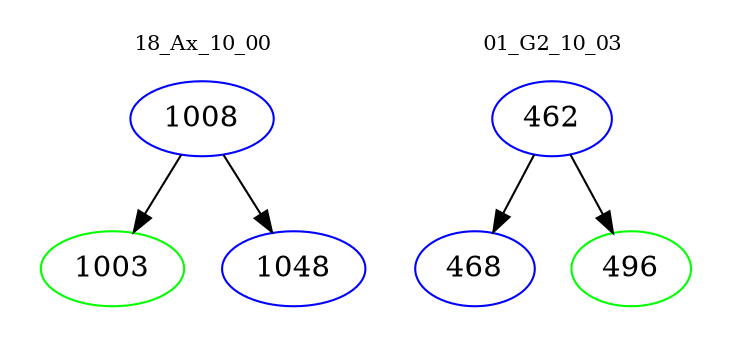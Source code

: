 digraph{
subgraph cluster_0 {
color = white
label = "18_Ax_10_00";
fontsize=10;
T0_1008 [label="1008", color="blue"]
T0_1008 -> T0_1003 [color="black"]
T0_1003 [label="1003", color="green"]
T0_1008 -> T0_1048 [color="black"]
T0_1048 [label="1048", color="blue"]
}
subgraph cluster_1 {
color = white
label = "01_G2_10_03";
fontsize=10;
T1_462 [label="462", color="blue"]
T1_462 -> T1_468 [color="black"]
T1_468 [label="468", color="blue"]
T1_462 -> T1_496 [color="black"]
T1_496 [label="496", color="green"]
}
}
